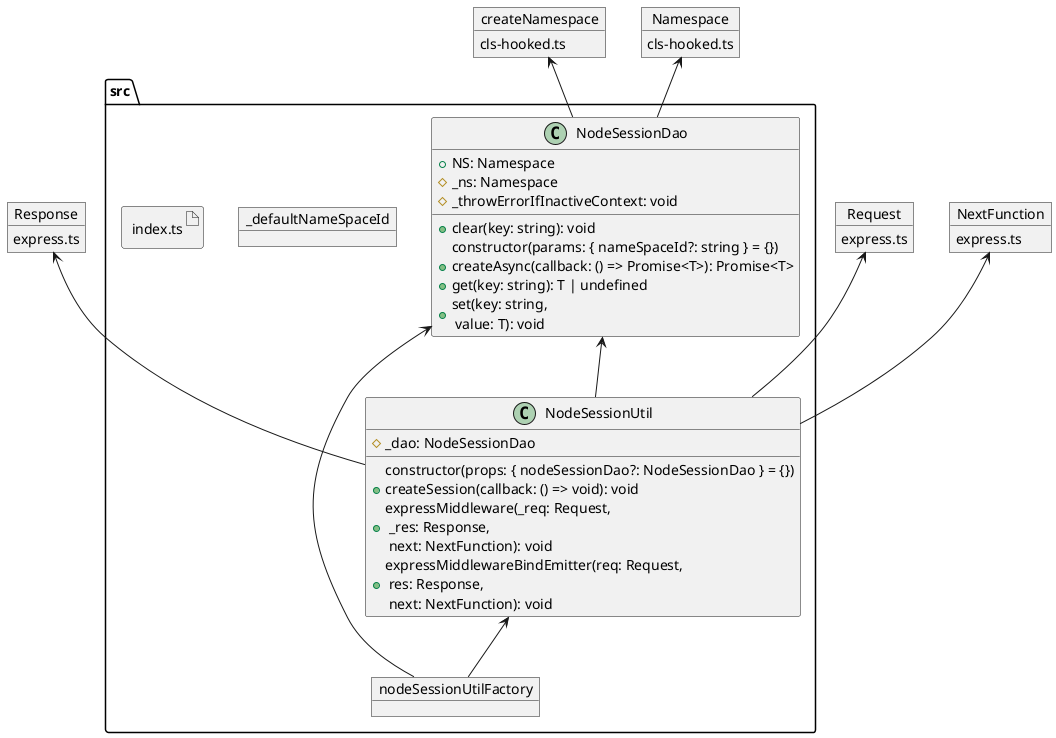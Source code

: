 @startuml
    object "Namespace" as namespace_6f0870ff {
      cls-hooked.ts
    }
    object "createNamespace" as create_namespace_6f0870ff {
      cls-hooked.ts
    }
    object "NextFunction" as next_function_624f3316 {
      express.ts
    }
    object "Request" as request_624f3316 {
      express.ts
    }
    object "Response" as response_624f3316 {
      express.ts
    }
    folder "src" as src_b874d07 {
      artifact "index.ts" as index_ts_e4daf83f {
      }
      object "_defaultNameSpaceId" as default_name_space_id_407f9775 {
      }
      class "NodeSessionDao" as node_session_dao_407f9775 {
        + NS: Namespace
        # _ns: Namespace
        # _throwErrorIfInactiveContext: void
        + clear(key: string): void
        constructor(params: { nameSpaceId?: string } = {})
        + createAsync(callback: () => Promise<T>): Promise<T>
        + get(key: string): T | undefined
        + set(key: string,\n value: T): void
      }
      class "NodeSessionUtil" as node_session_util_cf9cb43b {
        # _dao: NodeSessionDao
        constructor(props: { nodeSessionDao?: NodeSessionDao } = {})
        + createSession(callback: () => void): void
        + expressMiddleware(_req: Request,\n _res: Response,\n next: NextFunction): void
        + expressMiddlewareBindEmitter(req: Request,\n res: Response,\n next: NextFunction): void
      }
      object "nodeSessionUtilFactory" as node_session_util_factory_cf9cb43b {
      }
    }
  node_session_dao_407f9775 -up-> namespace_6f0870ff
  node_session_dao_407f9775 -up-> create_namespace_6f0870ff
  node_session_util_cf9cb43b -up-> node_session_dao_407f9775
  node_session_util_cf9cb43b -up-> next_function_624f3316
  node_session_util_cf9cb43b -up-> request_624f3316
  node_session_util_cf9cb43b -up-> response_624f3316
  node_session_util_factory_cf9cb43b -up-> node_session_dao_407f9775
  node_session_util_factory_cf9cb43b -up-> node_session_util_cf9cb43b
@enduml